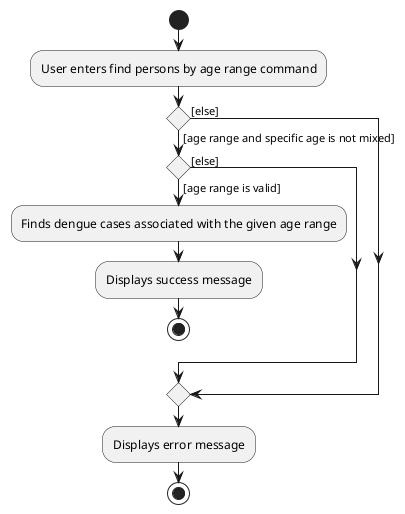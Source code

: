 @startuml
'https://plantuml.com/activity-diagram-beta

start
:User enters find persons by age range command;
if () then ([age range and specific age is not mixed])
if () then ([age range is valid])
    :Finds dengue cases associated with the given age range;
    :Displays success message;
    stop
else ([else])
endif
else ([else])
endif
:Displays error message;
stop
@enduml
